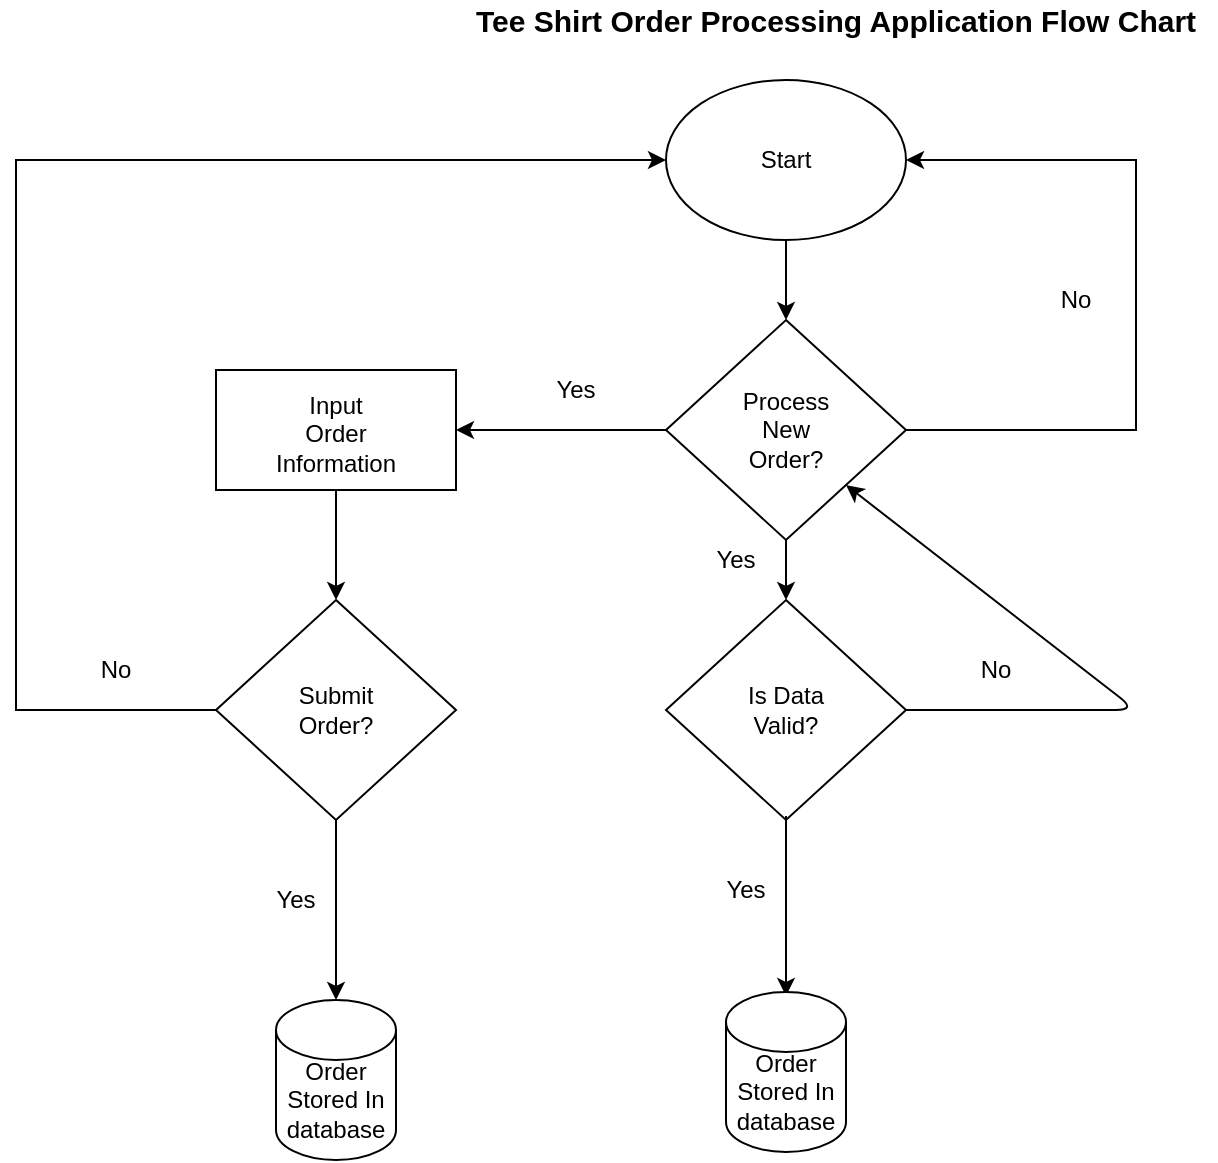 <mxfile version="14.2.9" type="device"><diagram id="TAH1YQrV2XpQcxvM_K2V" name="Page-1"><mxGraphModel dx="868" dy="482" grid="1" gridSize="10" guides="1" tooltips="1" connect="1" arrows="1" fold="1" page="1" pageScale="1" pageWidth="850" pageHeight="1100" math="0" shadow="0"><root><mxCell id="0"/><mxCell id="1" parent="0"/><mxCell id="B2A6eT93pBeTIm9QhwvV-12" value="" style="edgeStyle=orthogonalEdgeStyle;rounded=0;orthogonalLoop=1;jettySize=auto;html=1;" edge="1" parent="1" source="B2A6eT93pBeTIm9QhwvV-1" target="B2A6eT93pBeTIm9QhwvV-9"><mxGeometry relative="1" as="geometry"/></mxCell><mxCell id="B2A6eT93pBeTIm9QhwvV-30" value="" style="edgeStyle=orthogonalEdgeStyle;rounded=0;orthogonalLoop=1;jettySize=auto;html=1;entryX=0.5;entryY=0;entryDx=0;entryDy=0;" edge="1" parent="1" source="B2A6eT93pBeTIm9QhwvV-1" target="B2A6eT93pBeTIm9QhwvV-28"><mxGeometry relative="1" as="geometry"/></mxCell><mxCell id="B2A6eT93pBeTIm9QhwvV-45" style="edgeStyle=orthogonalEdgeStyle;rounded=0;orthogonalLoop=1;jettySize=auto;html=1;entryX=1;entryY=0.5;entryDx=0;entryDy=0;" edge="1" parent="1" source="B2A6eT93pBeTIm9QhwvV-1" target="B2A6eT93pBeTIm9QhwvV-4"><mxGeometry relative="1" as="geometry"><mxPoint x="560" y="80" as="targetPoint"/><Array as="points"><mxPoint x="600" y="225"/><mxPoint x="600" y="90"/></Array></mxGeometry></mxCell><mxCell id="B2A6eT93pBeTIm9QhwvV-1" value="" style="rhombus;whiteSpace=wrap;html=1;" vertex="1" parent="1"><mxGeometry x="365" y="170" width="120" height="110" as="geometry"/></mxCell><mxCell id="B2A6eT93pBeTIm9QhwvV-2" value="Process New Order?" style="text;html=1;strokeColor=none;fillColor=none;align=center;verticalAlign=middle;whiteSpace=wrap;rounded=0;" vertex="1" parent="1"><mxGeometry x="405" y="215" width="40" height="20" as="geometry"/></mxCell><mxCell id="B2A6eT93pBeTIm9QhwvV-8" value="" style="edgeStyle=orthogonalEdgeStyle;rounded=0;orthogonalLoop=1;jettySize=auto;html=1;" edge="1" parent="1" source="B2A6eT93pBeTIm9QhwvV-4"><mxGeometry relative="1" as="geometry"><mxPoint x="425" y="170" as="targetPoint"/></mxGeometry></mxCell><mxCell id="B2A6eT93pBeTIm9QhwvV-4" value="" style="ellipse;whiteSpace=wrap;html=1;" vertex="1" parent="1"><mxGeometry x="365" y="50" width="120" height="80" as="geometry"/></mxCell><mxCell id="B2A6eT93pBeTIm9QhwvV-5" value="Start" style="text;html=1;strokeColor=none;fillColor=none;align=center;verticalAlign=middle;whiteSpace=wrap;rounded=0;" vertex="1" parent="1"><mxGeometry x="405" y="80" width="40" height="20" as="geometry"/></mxCell><mxCell id="B2A6eT93pBeTIm9QhwvV-9" value="" style="rounded=0;whiteSpace=wrap;html=1;" vertex="1" parent="1"><mxGeometry x="140" y="195" width="120" height="60" as="geometry"/></mxCell><mxCell id="B2A6eT93pBeTIm9QhwvV-16" value="" style="edgeStyle=orthogonalEdgeStyle;rounded=0;orthogonalLoop=1;jettySize=auto;html=1;entryX=0.5;entryY=0;entryDx=0;entryDy=0;exitX=0.5;exitY=1;exitDx=0;exitDy=0;" edge="1" parent="1" source="B2A6eT93pBeTIm9QhwvV-9" target="B2A6eT93pBeTIm9QhwvV-13"><mxGeometry relative="1" as="geometry"><mxPoint x="200" y="260" as="sourcePoint"/></mxGeometry></mxCell><mxCell id="B2A6eT93pBeTIm9QhwvV-10" value="Input Order Information" style="text;html=1;strokeColor=none;fillColor=none;align=center;verticalAlign=middle;whiteSpace=wrap;rounded=0;" vertex="1" parent="1"><mxGeometry x="180" y="217" width="40" height="20" as="geometry"/></mxCell><mxCell id="B2A6eT93pBeTIm9QhwvV-20" style="edgeStyle=orthogonalEdgeStyle;rounded=0;orthogonalLoop=1;jettySize=auto;html=1;entryX=0;entryY=0.5;entryDx=0;entryDy=0;" edge="1" parent="1" source="B2A6eT93pBeTIm9QhwvV-13" target="B2A6eT93pBeTIm9QhwvV-4"><mxGeometry relative="1" as="geometry"><mxPoint x="40" y="80" as="targetPoint"/><Array as="points"><mxPoint x="40" y="365"/><mxPoint x="40" y="90"/></Array></mxGeometry></mxCell><mxCell id="B2A6eT93pBeTIm9QhwvV-24" value="" style="edgeStyle=orthogonalEdgeStyle;rounded=0;orthogonalLoop=1;jettySize=auto;html=1;" edge="1" parent="1" source="B2A6eT93pBeTIm9QhwvV-13" target="B2A6eT93pBeTIm9QhwvV-22"><mxGeometry relative="1" as="geometry"/></mxCell><mxCell id="B2A6eT93pBeTIm9QhwvV-13" value="" style="rhombus;whiteSpace=wrap;html=1;" vertex="1" parent="1"><mxGeometry x="140" y="310" width="120" height="110" as="geometry"/></mxCell><mxCell id="B2A6eT93pBeTIm9QhwvV-14" value="Submit&lt;br&gt;Order?" style="text;html=1;strokeColor=none;fillColor=none;align=center;verticalAlign=middle;whiteSpace=wrap;rounded=0;" vertex="1" parent="1"><mxGeometry x="180" y="355" width="40" height="20" as="geometry"/></mxCell><mxCell id="B2A6eT93pBeTIm9QhwvV-18" value="Yes" style="text;html=1;strokeColor=none;fillColor=none;align=center;verticalAlign=middle;whiteSpace=wrap;rounded=0;" vertex="1" parent="1"><mxGeometry x="300" y="195" width="40" height="20" as="geometry"/></mxCell><mxCell id="B2A6eT93pBeTIm9QhwvV-21" value="No" style="text;html=1;strokeColor=none;fillColor=none;align=center;verticalAlign=middle;whiteSpace=wrap;rounded=0;" vertex="1" parent="1"><mxGeometry x="70" y="335" width="40" height="20" as="geometry"/></mxCell><mxCell id="B2A6eT93pBeTIm9QhwvV-22" value="" style="shape=cylinder3;whiteSpace=wrap;html=1;boundedLbl=1;backgroundOutline=1;size=15;" vertex="1" parent="1"><mxGeometry x="170" y="510" width="60" height="80" as="geometry"/></mxCell><mxCell id="B2A6eT93pBeTIm9QhwvV-23" value="Order Stored In database" style="text;html=1;strokeColor=none;fillColor=none;align=center;verticalAlign=middle;whiteSpace=wrap;rounded=0;" vertex="1" parent="1"><mxGeometry x="180" y="550" width="40" height="20" as="geometry"/></mxCell><mxCell id="B2A6eT93pBeTIm9QhwvV-25" value="Yes" style="text;html=1;strokeColor=none;fillColor=none;align=center;verticalAlign=middle;whiteSpace=wrap;rounded=0;" vertex="1" parent="1"><mxGeometry x="160" y="450" width="40" height="20" as="geometry"/></mxCell><mxCell id="B2A6eT93pBeTIm9QhwvV-28" value="" style="rhombus;whiteSpace=wrap;html=1;" vertex="1" parent="1"><mxGeometry x="365" y="310" width="120" height="110" as="geometry"/></mxCell><mxCell id="B2A6eT93pBeTIm9QhwvV-29" value="Is Data Valid?" style="text;html=1;strokeColor=none;fillColor=none;align=center;verticalAlign=middle;whiteSpace=wrap;rounded=0;" vertex="1" parent="1"><mxGeometry x="405" y="355" width="40" height="20" as="geometry"/></mxCell><mxCell id="B2A6eT93pBeTIm9QhwvV-31" value="Yes" style="text;html=1;strokeColor=none;fillColor=none;align=center;verticalAlign=middle;whiteSpace=wrap;rounded=0;" vertex="1" parent="1"><mxGeometry x="380" y="280" width="40" height="20" as="geometry"/></mxCell><mxCell id="B2A6eT93pBeTIm9QhwvV-35" value="" style="edgeStyle=orthogonalEdgeStyle;rounded=0;orthogonalLoop=1;jettySize=auto;html=1;" edge="1" parent="1"><mxGeometry relative="1" as="geometry"><mxPoint x="425" y="418" as="sourcePoint"/><mxPoint x="425" y="508" as="targetPoint"/></mxGeometry></mxCell><mxCell id="B2A6eT93pBeTIm9QhwvV-36" value="" style="shape=cylinder3;whiteSpace=wrap;html=1;boundedLbl=1;backgroundOutline=1;size=15;" vertex="1" parent="1"><mxGeometry x="395" y="506" width="60" height="80" as="geometry"/></mxCell><mxCell id="B2A6eT93pBeTIm9QhwvV-37" value="Order Stored In database" style="text;html=1;strokeColor=none;fillColor=none;align=center;verticalAlign=middle;whiteSpace=wrap;rounded=0;" vertex="1" parent="1"><mxGeometry x="405" y="546" width="40" height="20" as="geometry"/></mxCell><mxCell id="B2A6eT93pBeTIm9QhwvV-38" value="Yes" style="text;html=1;strokeColor=none;fillColor=none;align=center;verticalAlign=middle;whiteSpace=wrap;rounded=0;" vertex="1" parent="1"><mxGeometry x="385" y="445" width="40" height="20" as="geometry"/></mxCell><mxCell id="B2A6eT93pBeTIm9QhwvV-42" value="No" style="text;html=1;strokeColor=none;fillColor=none;align=center;verticalAlign=middle;whiteSpace=wrap;rounded=0;" vertex="1" parent="1"><mxGeometry x="510" y="335" width="40" height="20" as="geometry"/></mxCell><mxCell id="B2A6eT93pBeTIm9QhwvV-44" value="" style="endArrow=classic;html=1;exitX=1;exitY=0.5;exitDx=0;exitDy=0;entryX=1;entryY=1;entryDx=0;entryDy=0;" edge="1" parent="1" source="B2A6eT93pBeTIm9QhwvV-28" target="B2A6eT93pBeTIm9QhwvV-1"><mxGeometry width="50" height="50" relative="1" as="geometry"><mxPoint x="450" y="260" as="sourcePoint"/><mxPoint x="500" y="210" as="targetPoint"/><Array as="points"><mxPoint x="600" y="365"/></Array></mxGeometry></mxCell><mxCell id="B2A6eT93pBeTIm9QhwvV-46" value="No" style="text;html=1;strokeColor=none;fillColor=none;align=center;verticalAlign=middle;whiteSpace=wrap;rounded=0;" vertex="1" parent="1"><mxGeometry x="550" y="150" width="40" height="20" as="geometry"/></mxCell><mxCell id="B2A6eT93pBeTIm9QhwvV-47" value="&lt;b&gt;&lt;font style=&quot;font-size: 15px&quot;&gt;Tee Shirt Order Processing Application Flow Chart&lt;/font&gt;&lt;/b&gt;" style="text;html=1;strokeColor=none;fillColor=none;align=center;verticalAlign=middle;whiteSpace=wrap;rounded=0;" vertex="1" parent="1"><mxGeometry x="260" y="10" width="380" height="20" as="geometry"/></mxCell></root></mxGraphModel></diagram></mxfile>